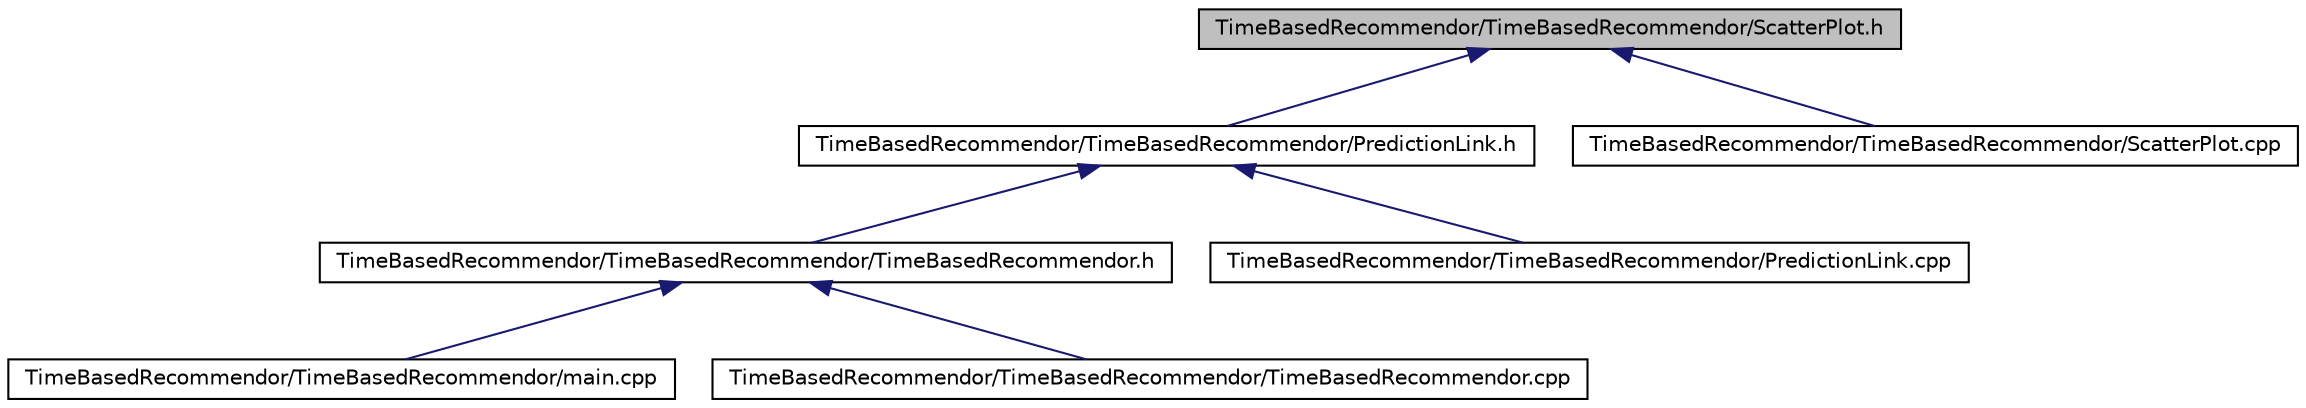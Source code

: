 digraph G
{
  edge [fontname="Helvetica",fontsize="10",labelfontname="Helvetica",labelfontsize="10"];
  node [fontname="Helvetica",fontsize="10",shape=record];
  Node1 [label="TimeBasedRecommendor/TimeBasedRecommendor/ScatterPlot.h",height=0.2,width=0.4,color="black", fillcolor="grey75", style="filled" fontcolor="black"];
  Node1 -> Node2 [dir=back,color="midnightblue",fontsize="10",style="solid",fontname="Helvetica"];
  Node2 [label="TimeBasedRecommendor/TimeBasedRecommendor/PredictionLink.h",height=0.2,width=0.4,color="black", fillcolor="white", style="filled",URL="$_prediction_link_8h.html"];
  Node2 -> Node3 [dir=back,color="midnightblue",fontsize="10",style="solid",fontname="Helvetica"];
  Node3 [label="TimeBasedRecommendor/TimeBasedRecommendor/TimeBasedRecommendor.h",height=0.2,width=0.4,color="black", fillcolor="white", style="filled",URL="$_time_based_recommendor_8h.html"];
  Node3 -> Node4 [dir=back,color="midnightblue",fontsize="10",style="solid",fontname="Helvetica"];
  Node4 [label="TimeBasedRecommendor/TimeBasedRecommendor/main.cpp",height=0.2,width=0.4,color="black", fillcolor="white", style="filled",URL="$main_8cpp.html"];
  Node3 -> Node5 [dir=back,color="midnightblue",fontsize="10",style="solid",fontname="Helvetica"];
  Node5 [label="TimeBasedRecommendor/TimeBasedRecommendor/TimeBasedRecommendor.cpp",height=0.2,width=0.4,color="black", fillcolor="white", style="filled",URL="$_time_based_recommendor_8cpp.html"];
  Node2 -> Node6 [dir=back,color="midnightblue",fontsize="10",style="solid",fontname="Helvetica"];
  Node6 [label="TimeBasedRecommendor/TimeBasedRecommendor/PredictionLink.cpp",height=0.2,width=0.4,color="black", fillcolor="white", style="filled",URL="$_prediction_link_8cpp.html"];
  Node1 -> Node7 [dir=back,color="midnightblue",fontsize="10",style="solid",fontname="Helvetica"];
  Node7 [label="TimeBasedRecommendor/TimeBasedRecommendor/ScatterPlot.cpp",height=0.2,width=0.4,color="black", fillcolor="white", style="filled",URL="$_scatter_plot_8cpp.html"];
}
